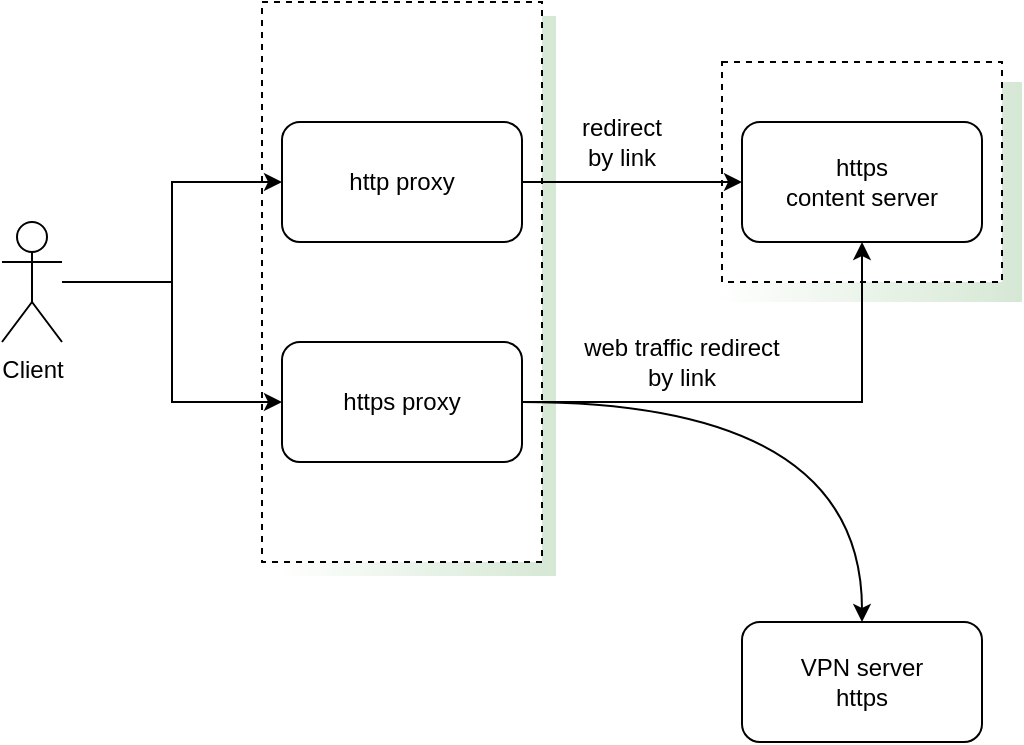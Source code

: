 <mxfile version="14.2.9" type="github">
  <diagram id="C5RBs43oDa-KdzZeNtuy" name="Page-1">
    <mxGraphModel dx="1422" dy="745" grid="1" gridSize="10" guides="1" tooltips="1" connect="1" arrows="1" fold="1" page="1" pageScale="1" pageWidth="827" pageHeight="1169" math="0" shadow="0">
      <root>
        <mxCell id="WIyWlLk6GJQsqaUBKTNV-0" />
        <mxCell id="WIyWlLk6GJQsqaUBKTNV-1" parent="WIyWlLk6GJQsqaUBKTNV-0" />
        <mxCell id="vtNa0MsMpTA_hVX7_8ig-25" value="" style="group" vertex="1" connectable="0" parent="WIyWlLk6GJQsqaUBKTNV-1">
          <mxGeometry x="437" y="90" width="153" height="120" as="geometry" />
        </mxCell>
        <mxCell id="vtNa0MsMpTA_hVX7_8ig-26" value="" style="group" vertex="1" connectable="0" parent="vtNa0MsMpTA_hVX7_8ig-25">
          <mxGeometry width="153" height="120" as="geometry" />
        </mxCell>
        <mxCell id="vtNa0MsMpTA_hVX7_8ig-23" value="&lt;div align=&quot;center&quot;&gt;&lt;b&gt;&lt;br&gt;&lt;/b&gt;&lt;/div&gt;" style="rounded=0;whiteSpace=wrap;html=1;dashed=1;shadow=0;sketch=0;glass=0;fillColor=#d5e8d4;gradientColor=#ffffff;gradientDirection=west;strokeColor=none;" vertex="1" parent="vtNa0MsMpTA_hVX7_8ig-26">
          <mxGeometry y="10" width="153" height="110" as="geometry" />
        </mxCell>
        <mxCell id="vtNa0MsMpTA_hVX7_8ig-24" value="&lt;div align=&quot;center&quot;&gt;&lt;b&gt;&lt;br&gt;&lt;/b&gt;&lt;/div&gt;" style="rounded=0;whiteSpace=wrap;html=1;dashed=1;shadow=0;sketch=0;glass=0;" vertex="1" parent="vtNa0MsMpTA_hVX7_8ig-26">
          <mxGeometry x="3" width="140" height="110" as="geometry" />
        </mxCell>
        <mxCell id="vtNa0MsMpTA_hVX7_8ig-21" value="" style="group" vertex="1" connectable="0" parent="WIyWlLk6GJQsqaUBKTNV-1">
          <mxGeometry x="210" y="60" width="147" height="287" as="geometry" />
        </mxCell>
        <mxCell id="vtNa0MsMpTA_hVX7_8ig-20" value="&lt;div align=&quot;center&quot;&gt;&lt;b&gt;&lt;br&gt;&lt;/b&gt;&lt;/div&gt;" style="rounded=0;whiteSpace=wrap;html=1;dashed=1;shadow=0;sketch=0;glass=0;fillColor=#d5e8d4;gradientColor=#ffffff;gradientDirection=west;strokeColor=none;" vertex="1" parent="vtNa0MsMpTA_hVX7_8ig-21">
          <mxGeometry x="7" y="7" width="140" height="280" as="geometry" />
        </mxCell>
        <mxCell id="vtNa0MsMpTA_hVX7_8ig-18" value="&lt;div align=&quot;center&quot;&gt;&lt;b&gt;&lt;br&gt;&lt;/b&gt;&lt;/div&gt;" style="rounded=0;whiteSpace=wrap;html=1;dashed=1;shadow=0;sketch=0;glass=0;" vertex="1" parent="vtNa0MsMpTA_hVX7_8ig-21">
          <mxGeometry width="140" height="280" as="geometry" />
        </mxCell>
        <mxCell id="vtNa0MsMpTA_hVX7_8ig-11" style="edgeStyle=orthogonalEdgeStyle;rounded=0;orthogonalLoop=1;jettySize=auto;html=1;" edge="1" parent="WIyWlLk6GJQsqaUBKTNV-1" source="vtNa0MsMpTA_hVX7_8ig-1" target="vtNa0MsMpTA_hVX7_8ig-10">
          <mxGeometry relative="1" as="geometry" />
        </mxCell>
        <mxCell id="vtNa0MsMpTA_hVX7_8ig-1" value="http proxy" style="rounded=1;whiteSpace=wrap;html=1;" vertex="1" parent="WIyWlLk6GJQsqaUBKTNV-1">
          <mxGeometry x="220" y="120" width="120" height="60" as="geometry" />
        </mxCell>
        <mxCell id="vtNa0MsMpTA_hVX7_8ig-6" style="edgeStyle=orthogonalEdgeStyle;rounded=0;orthogonalLoop=1;jettySize=auto;html=1;" edge="1" parent="WIyWlLk6GJQsqaUBKTNV-1" source="vtNa0MsMpTA_hVX7_8ig-2" target="vtNa0MsMpTA_hVX7_8ig-1">
          <mxGeometry relative="1" as="geometry" />
        </mxCell>
        <mxCell id="vtNa0MsMpTA_hVX7_8ig-9" style="edgeStyle=orthogonalEdgeStyle;rounded=0;orthogonalLoop=1;jettySize=auto;html=1;entryX=0;entryY=0.5;entryDx=0;entryDy=0;" edge="1" parent="WIyWlLk6GJQsqaUBKTNV-1" source="vtNa0MsMpTA_hVX7_8ig-2" target="vtNa0MsMpTA_hVX7_8ig-4">
          <mxGeometry relative="1" as="geometry" />
        </mxCell>
        <mxCell id="vtNa0MsMpTA_hVX7_8ig-2" value="&lt;div&gt;Client&lt;/div&gt;&lt;div&gt;&lt;br&gt;&lt;/div&gt;" style="shape=umlActor;verticalLabelPosition=bottom;verticalAlign=top;html=1;outlineConnect=0;" vertex="1" parent="WIyWlLk6GJQsqaUBKTNV-1">
          <mxGeometry x="80" y="170" width="30" height="60" as="geometry" />
        </mxCell>
        <mxCell id="vtNa0MsMpTA_hVX7_8ig-13" style="edgeStyle=orthogonalEdgeStyle;rounded=0;orthogonalLoop=1;jettySize=auto;html=1;" edge="1" parent="WIyWlLk6GJQsqaUBKTNV-1" source="vtNa0MsMpTA_hVX7_8ig-4" target="vtNa0MsMpTA_hVX7_8ig-10">
          <mxGeometry relative="1" as="geometry" />
        </mxCell>
        <mxCell id="vtNa0MsMpTA_hVX7_8ig-16" style="edgeStyle=orthogonalEdgeStyle;rounded=0;orthogonalLoop=1;jettySize=auto;html=1;curved=1;" edge="1" parent="WIyWlLk6GJQsqaUBKTNV-1" source="vtNa0MsMpTA_hVX7_8ig-4" target="vtNa0MsMpTA_hVX7_8ig-5">
          <mxGeometry relative="1" as="geometry" />
        </mxCell>
        <mxCell id="vtNa0MsMpTA_hVX7_8ig-4" value="https proxy" style="rounded=1;whiteSpace=wrap;html=1;" vertex="1" parent="WIyWlLk6GJQsqaUBKTNV-1">
          <mxGeometry x="220" y="230" width="120" height="60" as="geometry" />
        </mxCell>
        <mxCell id="vtNa0MsMpTA_hVX7_8ig-5" value="&lt;div&gt;VPN server&lt;/div&gt;&lt;div&gt;https&lt;br&gt;&lt;/div&gt;" style="rounded=1;whiteSpace=wrap;html=1;" vertex="1" parent="WIyWlLk6GJQsqaUBKTNV-1">
          <mxGeometry x="450" y="370" width="120" height="60" as="geometry" />
        </mxCell>
        <mxCell id="vtNa0MsMpTA_hVX7_8ig-10" value="&lt;div&gt;https&lt;/div&gt;&lt;div&gt;content server&lt;br&gt;&lt;/div&gt;" style="rounded=1;whiteSpace=wrap;html=1;" vertex="1" parent="WIyWlLk6GJQsqaUBKTNV-1">
          <mxGeometry x="450" y="120" width="120" height="60" as="geometry" />
        </mxCell>
        <mxCell id="vtNa0MsMpTA_hVX7_8ig-12" value="redirect by link" style="text;html=1;strokeColor=none;fillColor=none;align=center;verticalAlign=middle;whiteSpace=wrap;rounded=0;" vertex="1" parent="WIyWlLk6GJQsqaUBKTNV-1">
          <mxGeometry x="370" y="120" width="40" height="20" as="geometry" />
        </mxCell>
        <mxCell id="vtNa0MsMpTA_hVX7_8ig-14" value="web traffic redirect by link" style="text;html=1;strokeColor=none;fillColor=none;align=center;verticalAlign=middle;whiteSpace=wrap;rounded=0;" vertex="1" parent="WIyWlLk6GJQsqaUBKTNV-1">
          <mxGeometry x="370" y="230" width="100" height="20" as="geometry" />
        </mxCell>
      </root>
    </mxGraphModel>
  </diagram>
</mxfile>
